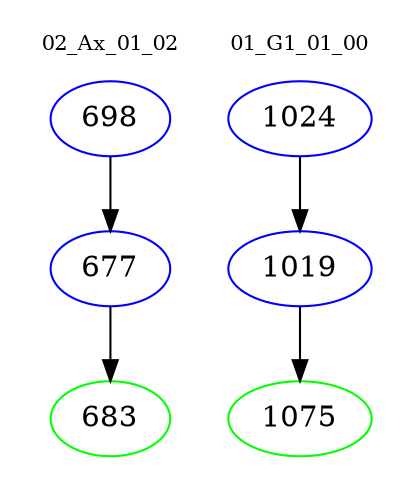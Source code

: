 digraph{
subgraph cluster_0 {
color = white
label = "02_Ax_01_02";
fontsize=10;
T0_698 [label="698", color="blue"]
T0_698 -> T0_677 [color="black"]
T0_677 [label="677", color="blue"]
T0_677 -> T0_683 [color="black"]
T0_683 [label="683", color="green"]
}
subgraph cluster_1 {
color = white
label = "01_G1_01_00";
fontsize=10;
T1_1024 [label="1024", color="blue"]
T1_1024 -> T1_1019 [color="black"]
T1_1019 [label="1019", color="blue"]
T1_1019 -> T1_1075 [color="black"]
T1_1075 [label="1075", color="green"]
}
}
